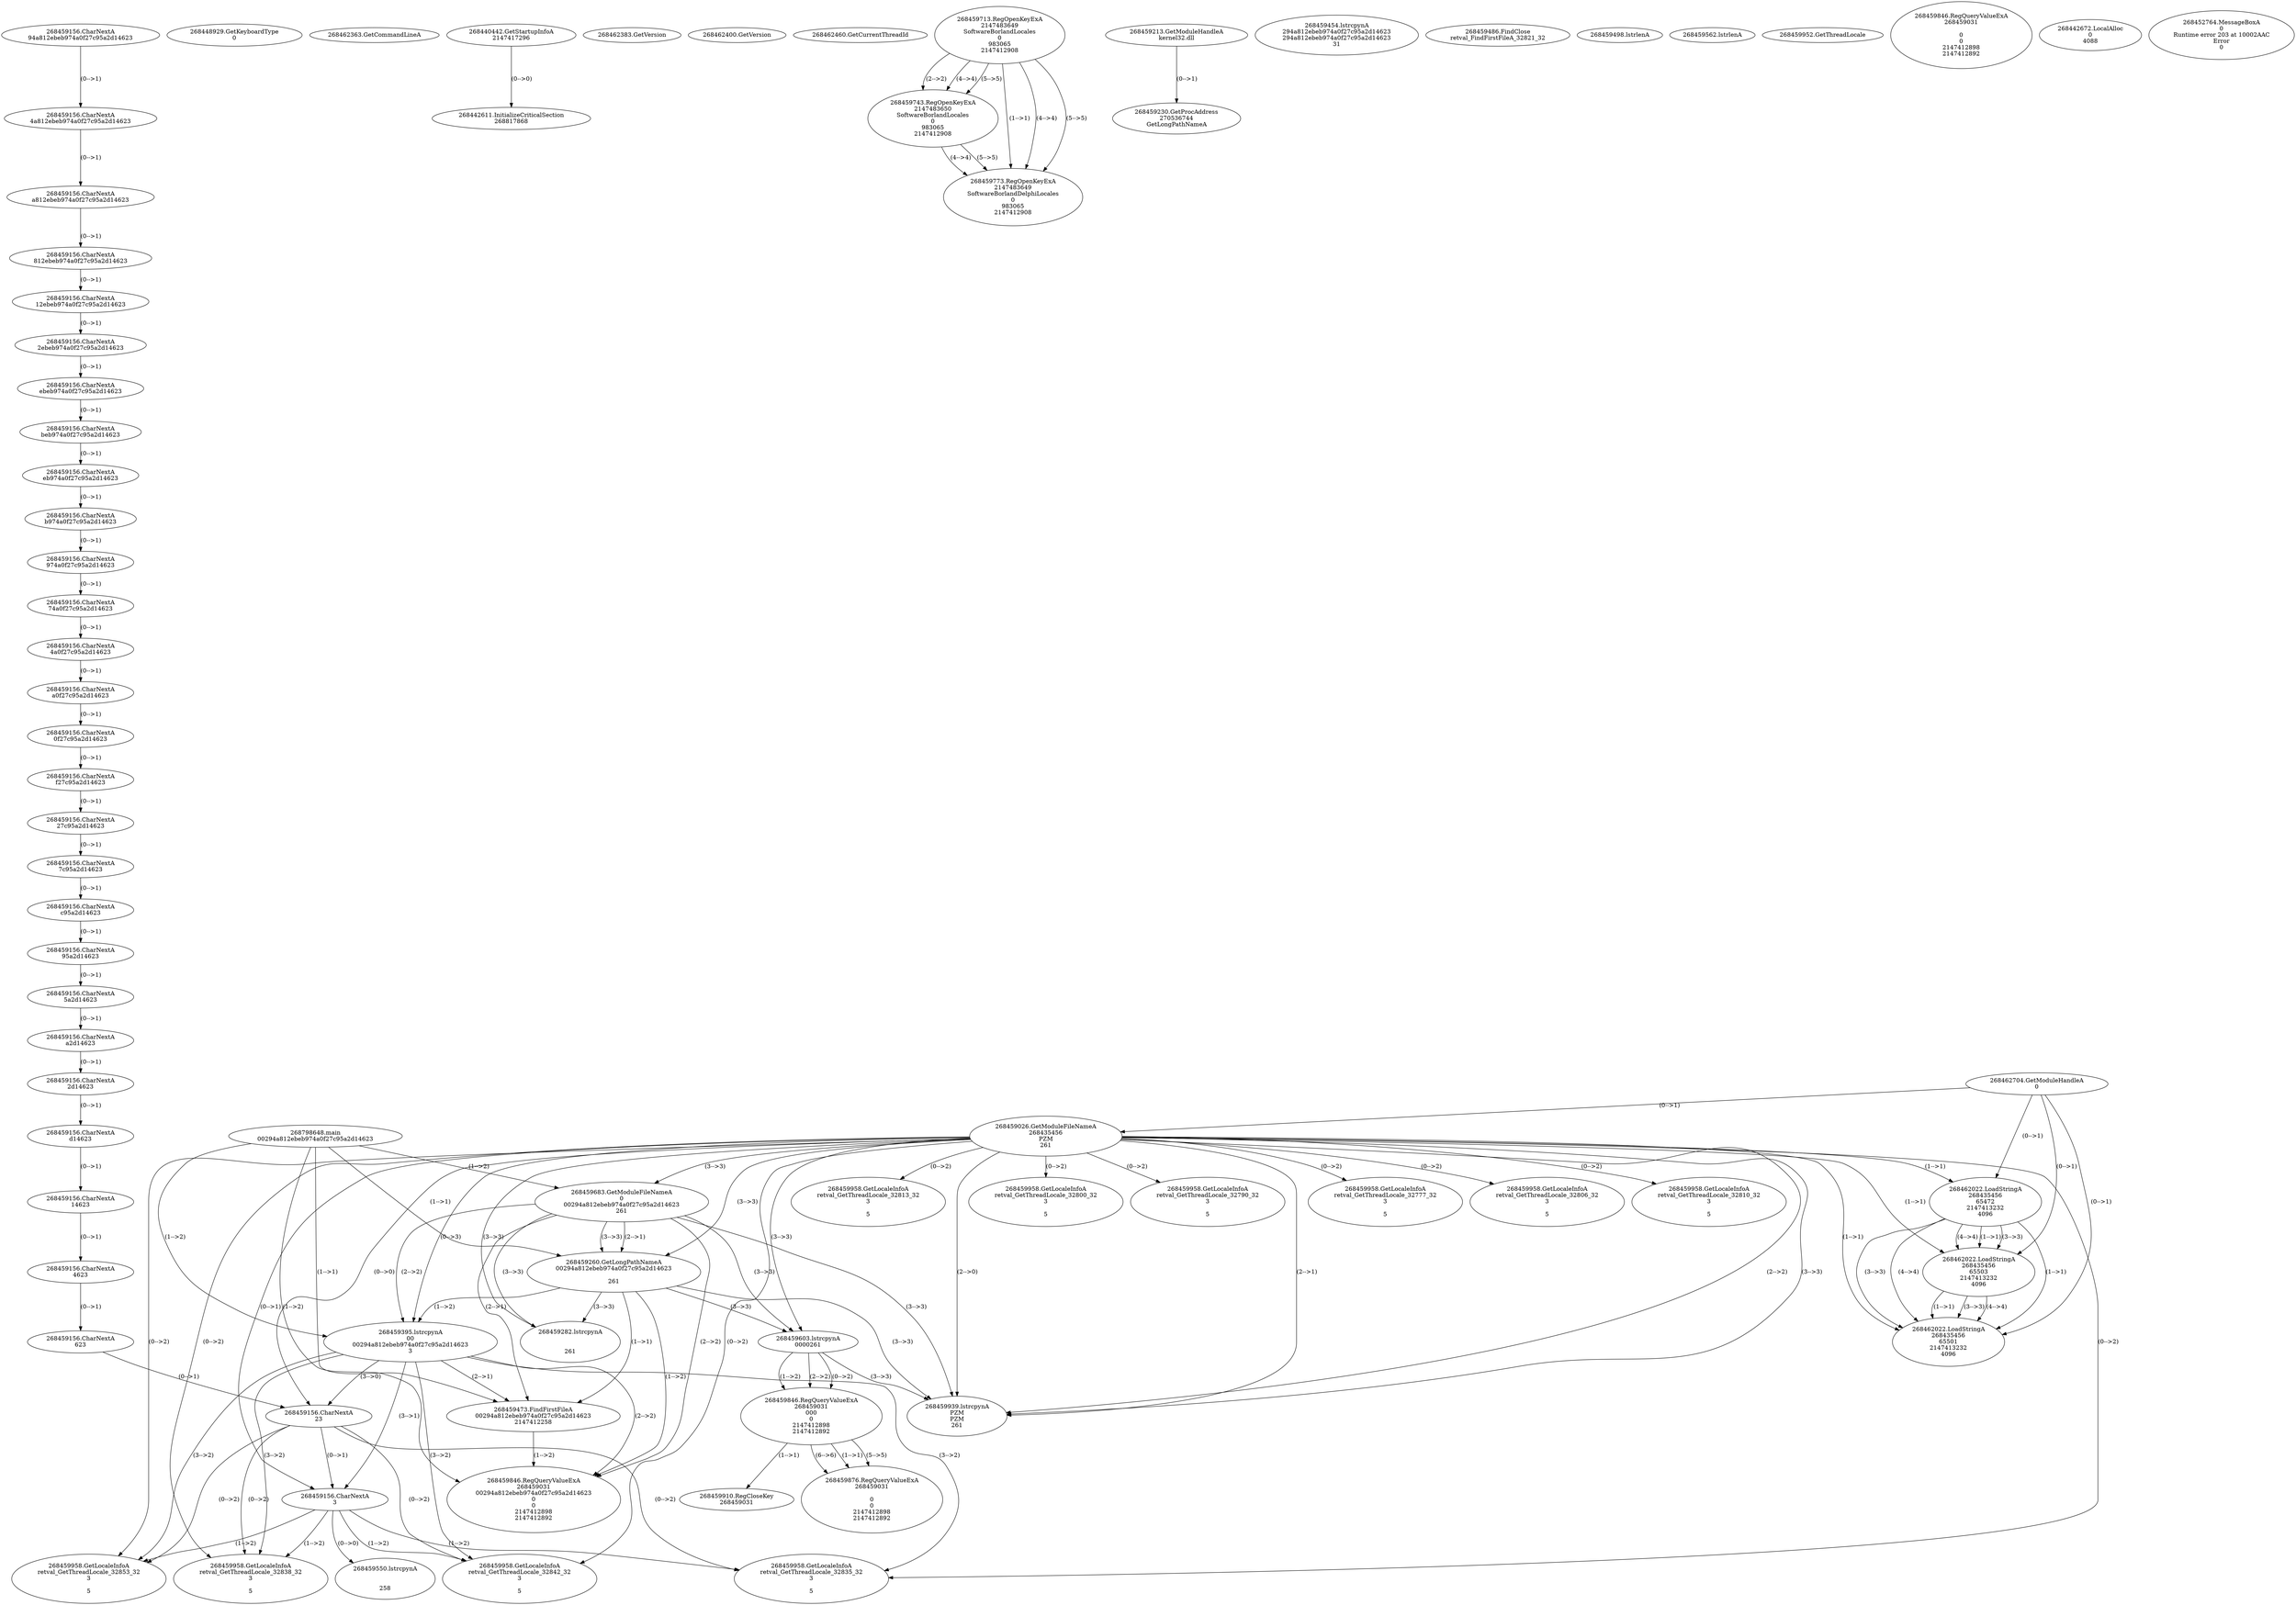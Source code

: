 // Global SCDG with merge call
digraph {
	0 [label="268798648.main
00294a812ebeb974a0f27c95a2d14623"]
	1 [label="268462704.GetModuleHandleA
0"]
	2 [label="268448929.GetKeyboardType
0"]
	3 [label="268462363.GetCommandLineA
"]
	4 [label="268440442.GetStartupInfoA
2147417296"]
	5 [label="268462383.GetVersion
"]
	6 [label="268462400.GetVersion
"]
	7 [label="268462460.GetCurrentThreadId
"]
	8 [label="268459026.GetModuleFileNameA
268435456
PZM
261"]
	1 -> 8 [label="(0-->1)"]
	9 [label="268459683.GetModuleFileNameA
0
00294a812ebeb974a0f27c95a2d14623
261"]
	0 -> 9 [label="(1-->2)"]
	8 -> 9 [label="(3-->3)"]
	10 [label="268459713.RegOpenKeyExA
2147483649
Software\Borland\Locales
0
983065
2147412908"]
	11 [label="268459743.RegOpenKeyExA
2147483650
Software\Borland\Locales
0
983065
2147412908"]
	10 -> 11 [label="(2-->2)"]
	10 -> 11 [label="(4-->4)"]
	10 -> 11 [label="(5-->5)"]
	12 [label="268459773.RegOpenKeyExA
2147483649
Software\Borland\Delphi\Locales
0
983065
2147412908"]
	10 -> 12 [label="(1-->1)"]
	10 -> 12 [label="(4-->4)"]
	11 -> 12 [label="(4-->4)"]
	10 -> 12 [label="(5-->5)"]
	11 -> 12 [label="(5-->5)"]
	13 [label="268459213.GetModuleHandleA
kernel32.dll"]
	14 [label="268459230.GetProcAddress
270536744
GetLongPathNameA"]
	13 -> 14 [label="(0-->1)"]
	15 [label="268459260.GetLongPathNameA
00294a812ebeb974a0f27c95a2d14623

261"]
	0 -> 15 [label="(1-->1)"]
	9 -> 15 [label="(2-->1)"]
	8 -> 15 [label="(3-->3)"]
	9 -> 15 [label="(3-->3)"]
	16 [label="268459395.lstrcpynA
00
00294a812ebeb974a0f27c95a2d14623
3"]
	0 -> 16 [label="(1-->2)"]
	9 -> 16 [label="(2-->2)"]
	15 -> 16 [label="(1-->2)"]
	8 -> 16 [label="(0-->3)"]
	17 [label="268459156.CharNextA
94a812ebeb974a0f27c95a2d14623"]
	18 [label="268459156.CharNextA
4a812ebeb974a0f27c95a2d14623"]
	17 -> 18 [label="(0-->1)"]
	19 [label="268459156.CharNextA
a812ebeb974a0f27c95a2d14623"]
	18 -> 19 [label="(0-->1)"]
	20 [label="268459156.CharNextA
812ebeb974a0f27c95a2d14623"]
	19 -> 20 [label="(0-->1)"]
	21 [label="268459156.CharNextA
12ebeb974a0f27c95a2d14623"]
	20 -> 21 [label="(0-->1)"]
	22 [label="268459156.CharNextA
2ebeb974a0f27c95a2d14623"]
	21 -> 22 [label="(0-->1)"]
	23 [label="268459156.CharNextA
ebeb974a0f27c95a2d14623"]
	22 -> 23 [label="(0-->1)"]
	24 [label="268459156.CharNextA
beb974a0f27c95a2d14623"]
	23 -> 24 [label="(0-->1)"]
	25 [label="268459156.CharNextA
eb974a0f27c95a2d14623"]
	24 -> 25 [label="(0-->1)"]
	26 [label="268459156.CharNextA
b974a0f27c95a2d14623"]
	25 -> 26 [label="(0-->1)"]
	27 [label="268459156.CharNextA
974a0f27c95a2d14623"]
	26 -> 27 [label="(0-->1)"]
	28 [label="268459156.CharNextA
74a0f27c95a2d14623"]
	27 -> 28 [label="(0-->1)"]
	29 [label="268459156.CharNextA
4a0f27c95a2d14623"]
	28 -> 29 [label="(0-->1)"]
	30 [label="268459156.CharNextA
a0f27c95a2d14623"]
	29 -> 30 [label="(0-->1)"]
	31 [label="268459156.CharNextA
0f27c95a2d14623"]
	30 -> 31 [label="(0-->1)"]
	32 [label="268459156.CharNextA
f27c95a2d14623"]
	31 -> 32 [label="(0-->1)"]
	33 [label="268459156.CharNextA
27c95a2d14623"]
	32 -> 33 [label="(0-->1)"]
	34 [label="268459156.CharNextA
7c95a2d14623"]
	33 -> 34 [label="(0-->1)"]
	35 [label="268459156.CharNextA
c95a2d14623"]
	34 -> 35 [label="(0-->1)"]
	36 [label="268459156.CharNextA
95a2d14623"]
	35 -> 36 [label="(0-->1)"]
	37 [label="268459156.CharNextA
5a2d14623"]
	36 -> 37 [label="(0-->1)"]
	38 [label="268459156.CharNextA
a2d14623"]
	37 -> 38 [label="(0-->1)"]
	39 [label="268459156.CharNextA
2d14623"]
	38 -> 39 [label="(0-->1)"]
	40 [label="268459156.CharNextA
d14623"]
	39 -> 40 [label="(0-->1)"]
	41 [label="268459156.CharNextA
14623"]
	40 -> 41 [label="(0-->1)"]
	42 [label="268459156.CharNextA
4623"]
	41 -> 42 [label="(0-->1)"]
	43 [label="268459156.CharNextA
623"]
	42 -> 43 [label="(0-->1)"]
	44 [label="268459156.CharNextA
23"]
	43 -> 44 [label="(0-->1)"]
	8 -> 44 [label="(0-->0)"]
	16 -> 44 [label="(3-->0)"]
	45 [label="268459156.CharNextA
3"]
	8 -> 45 [label="(0-->1)"]
	16 -> 45 [label="(3-->1)"]
	44 -> 45 [label="(0-->1)"]
	46 [label="268459454.lstrcpynA
294a812ebeb974a0f27c95a2d14623
294a812ebeb974a0f27c95a2d14623
31"]
	47 [label="268459473.FindFirstFileA
00294a812ebeb974a0f27c95a2d14623
2147412258"]
	0 -> 47 [label="(1-->1)"]
	9 -> 47 [label="(2-->1)"]
	15 -> 47 [label="(1-->1)"]
	16 -> 47 [label="(2-->1)"]
	48 [label="268459486.FindClose
retval_FindFirstFileA_32821_32"]
	49 [label="268459498.lstrlenA
"]
	50 [label="268459550.lstrcpynA


258"]
	45 -> 50 [label="(0-->0)"]
	51 [label="268459562.lstrlenA
"]
	52 [label="268459603.lstrcpynA
00\
00\
261"]
	8 -> 52 [label="(3-->3)"]
	9 -> 52 [label="(3-->3)"]
	15 -> 52 [label="(3-->3)"]
	53 [label="268459846.RegQueryValueExA
268459031
00\
0
0
2147412898
2147412892"]
	52 -> 53 [label="(1-->2)"]
	52 -> 53 [label="(2-->2)"]
	52 -> 53 [label="(0-->2)"]
	54 [label="268459910.RegCloseKey
268459031"]
	53 -> 54 [label="(1-->1)"]
	55 [label="268459939.lstrcpynA
PZM
PZM
261"]
	8 -> 55 [label="(2-->1)"]
	8 -> 55 [label="(2-->2)"]
	8 -> 55 [label="(3-->3)"]
	9 -> 55 [label="(3-->3)"]
	15 -> 55 [label="(3-->3)"]
	52 -> 55 [label="(3-->3)"]
	8 -> 55 [label="(2-->0)"]
	56 [label="268459952.GetThreadLocale
"]
	57 [label="268459958.GetLocaleInfoA
retval_GetThreadLocale_32835_32
3

5"]
	8 -> 57 [label="(0-->2)"]
	16 -> 57 [label="(3-->2)"]
	44 -> 57 [label="(0-->2)"]
	45 -> 57 [label="(1-->2)"]
	58 [label="268462022.LoadStringA
268435456
65472
2147413232
4096"]
	1 -> 58 [label="(0-->1)"]
	8 -> 58 [label="(1-->1)"]
	59 [label="268459876.RegQueryValueExA
268459031

0
0
2147412898
2147412892"]
	53 -> 59 [label="(1-->1)"]
	53 -> 59 [label="(5-->5)"]
	53 -> 59 [label="(6-->6)"]
	60 [label="268459958.GetLocaleInfoA
retval_GetThreadLocale_32838_32
3

5"]
	8 -> 60 [label="(0-->2)"]
	16 -> 60 [label="(3-->2)"]
	44 -> 60 [label="(0-->2)"]
	45 -> 60 [label="(1-->2)"]
	61 [label="268462022.LoadStringA
268435456
65503
2147413232
4096"]
	1 -> 61 [label="(0-->1)"]
	8 -> 61 [label="(1-->1)"]
	58 -> 61 [label="(1-->1)"]
	58 -> 61 [label="(3-->3)"]
	58 -> 61 [label="(4-->4)"]
	62 [label="268462022.LoadStringA
268435456
65501
2147413232
4096"]
	1 -> 62 [label="(0-->1)"]
	8 -> 62 [label="(1-->1)"]
	58 -> 62 [label="(1-->1)"]
	61 -> 62 [label="(1-->1)"]
	58 -> 62 [label="(3-->3)"]
	61 -> 62 [label="(3-->3)"]
	58 -> 62 [label="(4-->4)"]
	61 -> 62 [label="(4-->4)"]
	63 [label="268459282.lstrcpynA


261"]
	8 -> 63 [label="(3-->3)"]
	9 -> 63 [label="(3-->3)"]
	15 -> 63 [label="(3-->3)"]
	64 [label="268459846.RegQueryValueExA
268459031

0
0
2147412898
2147412892"]
	65 [label="268459958.GetLocaleInfoA
retval_GetThreadLocale_32813_32
3

5"]
	8 -> 65 [label="(0-->2)"]
	66 [label="268459958.GetLocaleInfoA
retval_GetThreadLocale_32853_32
3

5"]
	8 -> 66 [label="(0-->2)"]
	16 -> 66 [label="(3-->2)"]
	44 -> 66 [label="(0-->2)"]
	45 -> 66 [label="(1-->2)"]
	67 [label="268442611.InitializeCriticalSection
268817868"]
	4 -> 67 [label="(0-->0)"]
	68 [label="268442672.LocalAlloc
0
4088"]
	69 [label="268452764.MessageBoxA
0
Runtime error 203 at 10002AAC
Error
0"]
	70 [label="268459958.GetLocaleInfoA
retval_GetThreadLocale_32800_32
3

5"]
	8 -> 70 [label="(0-->2)"]
	71 [label="268459958.GetLocaleInfoA
retval_GetThreadLocale_32790_32
3

5"]
	8 -> 71 [label="(0-->2)"]
	72 [label="268459958.GetLocaleInfoA
retval_GetThreadLocale_32777_32
3

5"]
	8 -> 72 [label="(0-->2)"]
	73 [label="268459958.GetLocaleInfoA
retval_GetThreadLocale_32806_32
3

5"]
	8 -> 73 [label="(0-->2)"]
	74 [label="268459846.RegQueryValueExA
268459031
00294a812ebeb974a0f27c95a2d14623
0
0
2147412898
2147412892"]
	0 -> 74 [label="(1-->2)"]
	9 -> 74 [label="(2-->2)"]
	15 -> 74 [label="(1-->2)"]
	16 -> 74 [label="(2-->2)"]
	47 -> 74 [label="(1-->2)"]
	75 [label="268459958.GetLocaleInfoA
retval_GetThreadLocale_32842_32
3

5"]
	8 -> 75 [label="(0-->2)"]
	16 -> 75 [label="(3-->2)"]
	44 -> 75 [label="(0-->2)"]
	45 -> 75 [label="(1-->2)"]
	76 [label="268459958.GetLocaleInfoA
retval_GetThreadLocale_32810_32
3

5"]
	8 -> 76 [label="(0-->2)"]
}
